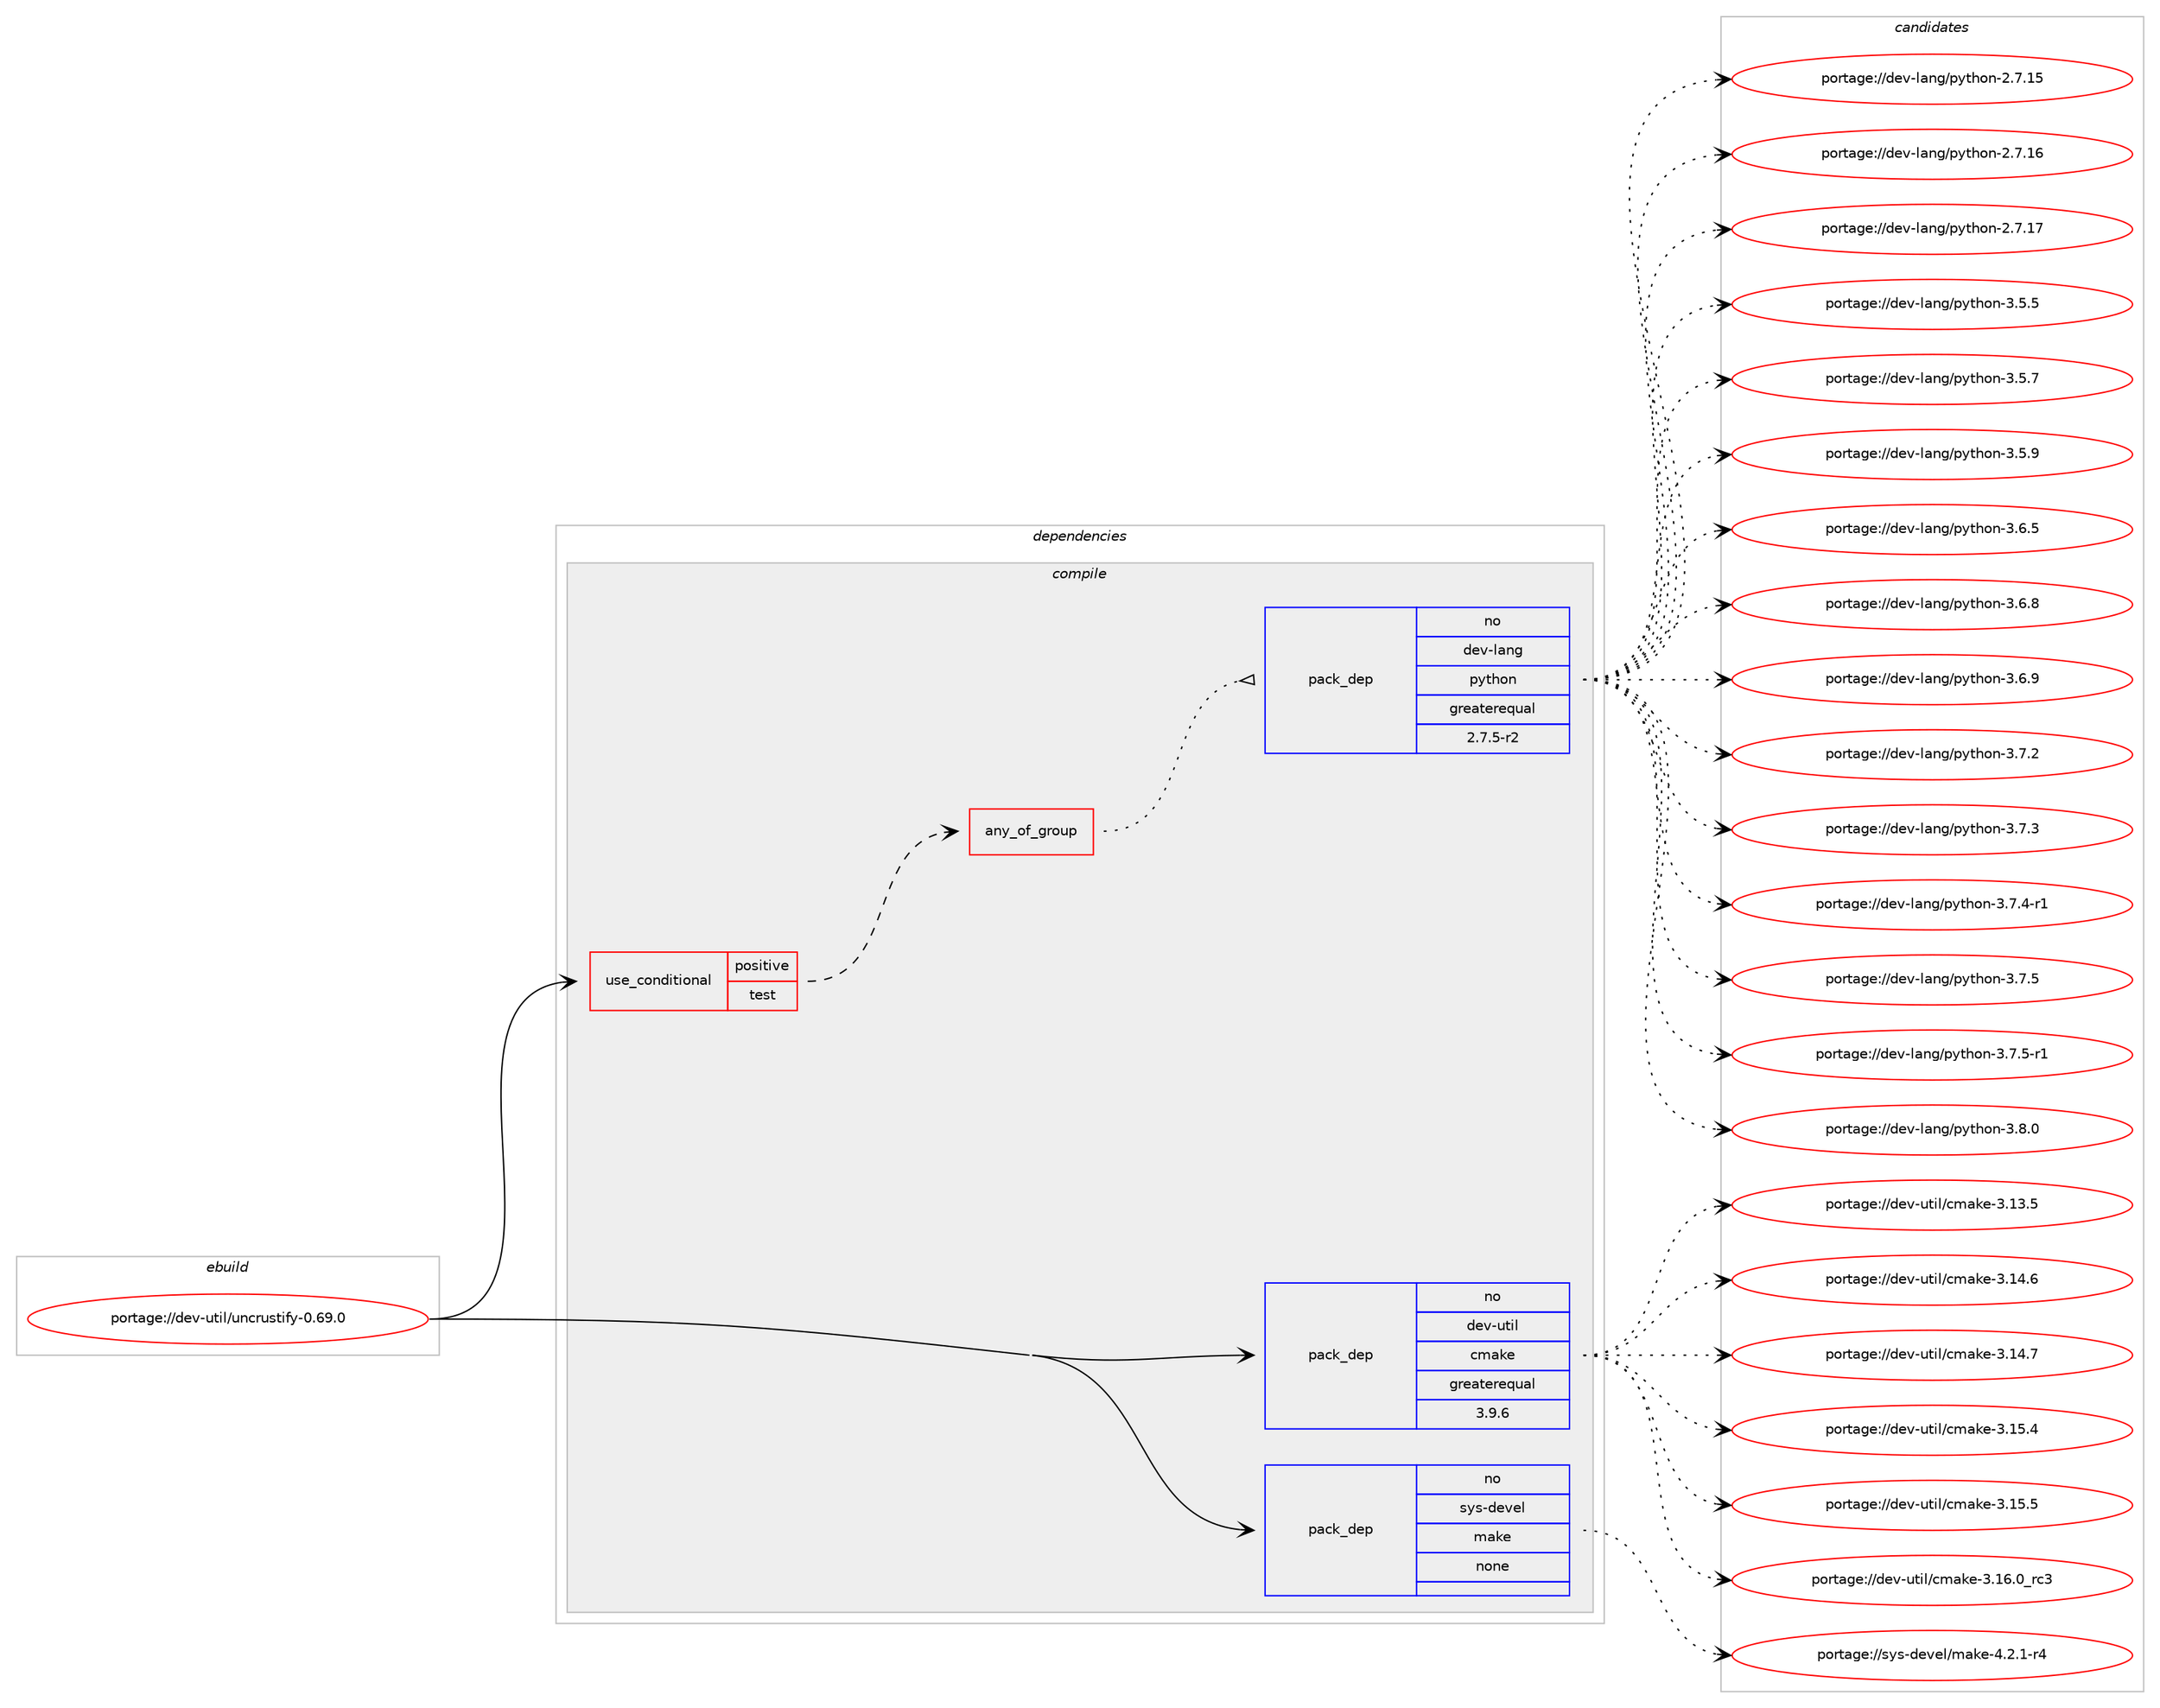 digraph prolog {

# *************
# Graph options
# *************

newrank=true;
concentrate=true;
compound=true;
graph [rankdir=LR,fontname=Helvetica,fontsize=10,ranksep=1.5];#, ranksep=2.5, nodesep=0.2];
edge  [arrowhead=vee];
node  [fontname=Helvetica,fontsize=10];

# **********
# The ebuild
# **********

subgraph cluster_leftcol {
color=gray;
rank=same;
label=<<i>ebuild</i>>;
id [label="portage://dev-util/uncrustify-0.69.0", color=red, width=4, href="../dev-util/uncrustify-0.69.0.svg"];
}

# ****************
# The dependencies
# ****************

subgraph cluster_midcol {
color=gray;
label=<<i>dependencies</i>>;
subgraph cluster_compile {
fillcolor="#eeeeee";
style=filled;
label=<<i>compile</i>>;
subgraph cond71931 {
dependency265801 [label=<<TABLE BORDER="0" CELLBORDER="1" CELLSPACING="0" CELLPADDING="4"><TR><TD ROWSPAN="3" CELLPADDING="10">use_conditional</TD></TR><TR><TD>positive</TD></TR><TR><TD>test</TD></TR></TABLE>>, shape=none, color=red];
subgraph any3643 {
dependency265802 [label=<<TABLE BORDER="0" CELLBORDER="1" CELLSPACING="0" CELLPADDING="4"><TR><TD CELLPADDING="10">any_of_group</TD></TR></TABLE>>, shape=none, color=red];subgraph pack190153 {
dependency265803 [label=<<TABLE BORDER="0" CELLBORDER="1" CELLSPACING="0" CELLPADDING="4" WIDTH="220"><TR><TD ROWSPAN="6" CELLPADDING="30">pack_dep</TD></TR><TR><TD WIDTH="110">no</TD></TR><TR><TD>dev-lang</TD></TR><TR><TD>python</TD></TR><TR><TD>greaterequal</TD></TR><TR><TD>2.7.5-r2</TD></TR></TABLE>>, shape=none, color=blue];
}
dependency265802:e -> dependency265803:w [weight=20,style="dotted",arrowhead="oinv"];
}
dependency265801:e -> dependency265802:w [weight=20,style="dashed",arrowhead="vee"];
}
id:e -> dependency265801:w [weight=20,style="solid",arrowhead="vee"];
subgraph pack190154 {
dependency265804 [label=<<TABLE BORDER="0" CELLBORDER="1" CELLSPACING="0" CELLPADDING="4" WIDTH="220"><TR><TD ROWSPAN="6" CELLPADDING="30">pack_dep</TD></TR><TR><TD WIDTH="110">no</TD></TR><TR><TD>dev-util</TD></TR><TR><TD>cmake</TD></TR><TR><TD>greaterequal</TD></TR><TR><TD>3.9.6</TD></TR></TABLE>>, shape=none, color=blue];
}
id:e -> dependency265804:w [weight=20,style="solid",arrowhead="vee"];
subgraph pack190155 {
dependency265805 [label=<<TABLE BORDER="0" CELLBORDER="1" CELLSPACING="0" CELLPADDING="4" WIDTH="220"><TR><TD ROWSPAN="6" CELLPADDING="30">pack_dep</TD></TR><TR><TD WIDTH="110">no</TD></TR><TR><TD>sys-devel</TD></TR><TR><TD>make</TD></TR><TR><TD>none</TD></TR><TR><TD></TD></TR></TABLE>>, shape=none, color=blue];
}
id:e -> dependency265805:w [weight=20,style="solid",arrowhead="vee"];
}
subgraph cluster_compileandrun {
fillcolor="#eeeeee";
style=filled;
label=<<i>compile and run</i>>;
}
subgraph cluster_run {
fillcolor="#eeeeee";
style=filled;
label=<<i>run</i>>;
}
}

# **************
# The candidates
# **************

subgraph cluster_choices {
rank=same;
color=gray;
label=<<i>candidates</i>>;

subgraph choice190153 {
color=black;
nodesep=1;
choiceportage10010111845108971101034711212111610411111045504655464953 [label="portage://dev-lang/python-2.7.15", color=red, width=4,href="../dev-lang/python-2.7.15.svg"];
choiceportage10010111845108971101034711212111610411111045504655464954 [label="portage://dev-lang/python-2.7.16", color=red, width=4,href="../dev-lang/python-2.7.16.svg"];
choiceportage10010111845108971101034711212111610411111045504655464955 [label="portage://dev-lang/python-2.7.17", color=red, width=4,href="../dev-lang/python-2.7.17.svg"];
choiceportage100101118451089711010347112121116104111110455146534653 [label="portage://dev-lang/python-3.5.5", color=red, width=4,href="../dev-lang/python-3.5.5.svg"];
choiceportage100101118451089711010347112121116104111110455146534655 [label="portage://dev-lang/python-3.5.7", color=red, width=4,href="../dev-lang/python-3.5.7.svg"];
choiceportage100101118451089711010347112121116104111110455146534657 [label="portage://dev-lang/python-3.5.9", color=red, width=4,href="../dev-lang/python-3.5.9.svg"];
choiceportage100101118451089711010347112121116104111110455146544653 [label="portage://dev-lang/python-3.6.5", color=red, width=4,href="../dev-lang/python-3.6.5.svg"];
choiceportage100101118451089711010347112121116104111110455146544656 [label="portage://dev-lang/python-3.6.8", color=red, width=4,href="../dev-lang/python-3.6.8.svg"];
choiceportage100101118451089711010347112121116104111110455146544657 [label="portage://dev-lang/python-3.6.9", color=red, width=4,href="../dev-lang/python-3.6.9.svg"];
choiceportage100101118451089711010347112121116104111110455146554650 [label="portage://dev-lang/python-3.7.2", color=red, width=4,href="../dev-lang/python-3.7.2.svg"];
choiceportage100101118451089711010347112121116104111110455146554651 [label="portage://dev-lang/python-3.7.3", color=red, width=4,href="../dev-lang/python-3.7.3.svg"];
choiceportage1001011184510897110103471121211161041111104551465546524511449 [label="portage://dev-lang/python-3.7.4-r1", color=red, width=4,href="../dev-lang/python-3.7.4-r1.svg"];
choiceportage100101118451089711010347112121116104111110455146554653 [label="portage://dev-lang/python-3.7.5", color=red, width=4,href="../dev-lang/python-3.7.5.svg"];
choiceportage1001011184510897110103471121211161041111104551465546534511449 [label="portage://dev-lang/python-3.7.5-r1", color=red, width=4,href="../dev-lang/python-3.7.5-r1.svg"];
choiceportage100101118451089711010347112121116104111110455146564648 [label="portage://dev-lang/python-3.8.0", color=red, width=4,href="../dev-lang/python-3.8.0.svg"];
dependency265803:e -> choiceportage10010111845108971101034711212111610411111045504655464953:w [style=dotted,weight="100"];
dependency265803:e -> choiceportage10010111845108971101034711212111610411111045504655464954:w [style=dotted,weight="100"];
dependency265803:e -> choiceportage10010111845108971101034711212111610411111045504655464955:w [style=dotted,weight="100"];
dependency265803:e -> choiceportage100101118451089711010347112121116104111110455146534653:w [style=dotted,weight="100"];
dependency265803:e -> choiceportage100101118451089711010347112121116104111110455146534655:w [style=dotted,weight="100"];
dependency265803:e -> choiceportage100101118451089711010347112121116104111110455146534657:w [style=dotted,weight="100"];
dependency265803:e -> choiceportage100101118451089711010347112121116104111110455146544653:w [style=dotted,weight="100"];
dependency265803:e -> choiceportage100101118451089711010347112121116104111110455146544656:w [style=dotted,weight="100"];
dependency265803:e -> choiceportage100101118451089711010347112121116104111110455146544657:w [style=dotted,weight="100"];
dependency265803:e -> choiceportage100101118451089711010347112121116104111110455146554650:w [style=dotted,weight="100"];
dependency265803:e -> choiceportage100101118451089711010347112121116104111110455146554651:w [style=dotted,weight="100"];
dependency265803:e -> choiceportage1001011184510897110103471121211161041111104551465546524511449:w [style=dotted,weight="100"];
dependency265803:e -> choiceportage100101118451089711010347112121116104111110455146554653:w [style=dotted,weight="100"];
dependency265803:e -> choiceportage1001011184510897110103471121211161041111104551465546534511449:w [style=dotted,weight="100"];
dependency265803:e -> choiceportage100101118451089711010347112121116104111110455146564648:w [style=dotted,weight="100"];
}
subgraph choice190154 {
color=black;
nodesep=1;
choiceportage1001011184511711610510847991099710710145514649514653 [label="portage://dev-util/cmake-3.13.5", color=red, width=4,href="../dev-util/cmake-3.13.5.svg"];
choiceportage1001011184511711610510847991099710710145514649524654 [label="portage://dev-util/cmake-3.14.6", color=red, width=4,href="../dev-util/cmake-3.14.6.svg"];
choiceportage1001011184511711610510847991099710710145514649524655 [label="portage://dev-util/cmake-3.14.7", color=red, width=4,href="../dev-util/cmake-3.14.7.svg"];
choiceportage1001011184511711610510847991099710710145514649534652 [label="portage://dev-util/cmake-3.15.4", color=red, width=4,href="../dev-util/cmake-3.15.4.svg"];
choiceportage1001011184511711610510847991099710710145514649534653 [label="portage://dev-util/cmake-3.15.5", color=red, width=4,href="../dev-util/cmake-3.15.5.svg"];
choiceportage1001011184511711610510847991099710710145514649544648951149951 [label="portage://dev-util/cmake-3.16.0_rc3", color=red, width=4,href="../dev-util/cmake-3.16.0_rc3.svg"];
dependency265804:e -> choiceportage1001011184511711610510847991099710710145514649514653:w [style=dotted,weight="100"];
dependency265804:e -> choiceportage1001011184511711610510847991099710710145514649524654:w [style=dotted,weight="100"];
dependency265804:e -> choiceportage1001011184511711610510847991099710710145514649524655:w [style=dotted,weight="100"];
dependency265804:e -> choiceportage1001011184511711610510847991099710710145514649534652:w [style=dotted,weight="100"];
dependency265804:e -> choiceportage1001011184511711610510847991099710710145514649534653:w [style=dotted,weight="100"];
dependency265804:e -> choiceportage1001011184511711610510847991099710710145514649544648951149951:w [style=dotted,weight="100"];
}
subgraph choice190155 {
color=black;
nodesep=1;
choiceportage1151211154510010111810110847109971071014552465046494511452 [label="portage://sys-devel/make-4.2.1-r4", color=red, width=4,href="../sys-devel/make-4.2.1-r4.svg"];
dependency265805:e -> choiceportage1151211154510010111810110847109971071014552465046494511452:w [style=dotted,weight="100"];
}
}

}
